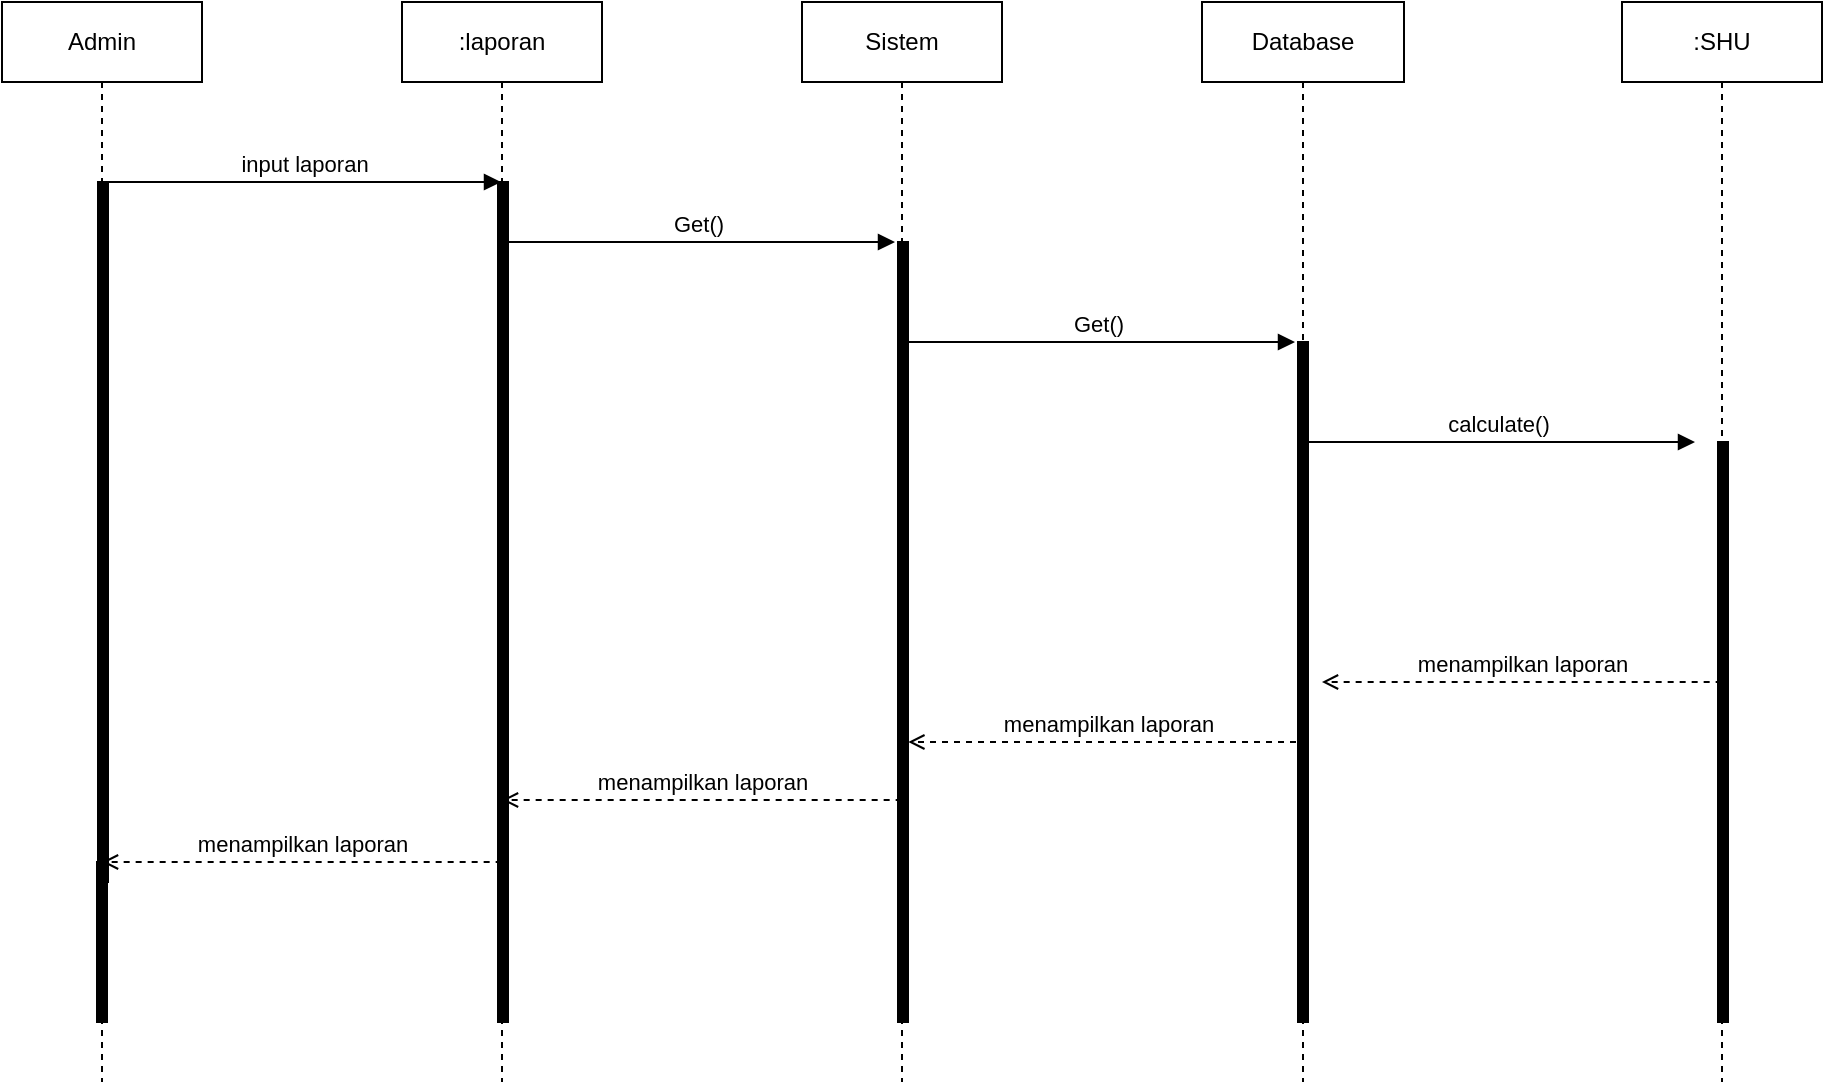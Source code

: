 <mxfile>
    <diagram id="UpeDOt9tmsEQG5I8E9b3" name="Page-1">
        <mxGraphModel dx="1084" dy="850" grid="1" gridSize="10" guides="1" tooltips="1" connect="1" arrows="1" fold="1" page="1" pageScale="1" pageWidth="850" pageHeight="1100" math="0" shadow="0">
            <root>
                <mxCell id="0"/>
                <mxCell id="1" parent="0"/>
                <mxCell id="7" value="Admin" style="shape=umlLifeline;perimeter=lifelinePerimeter;whiteSpace=wrap;html=1;container=1;collapsible=0;recursiveResize=0;outlineConnect=0;" parent="1" vertex="1">
                    <mxGeometry x="150" y="150" width="100" height="540" as="geometry"/>
                </mxCell>
                <mxCell id="9" value="" style="html=1;points=[];perimeter=orthogonalPerimeter;fillColor=strokeColor;" parent="7" vertex="1">
                    <mxGeometry x="48" y="90" width="5" height="350" as="geometry"/>
                </mxCell>
                <mxCell id="47" value="" style="html=1;points=[];perimeter=orthogonalPerimeter;fillColor=strokeColor;" parent="7" vertex="1">
                    <mxGeometry x="47.5" y="430" width="5" height="80" as="geometry"/>
                </mxCell>
                <mxCell id="10" value=":laporan" style="shape=umlLifeline;perimeter=lifelinePerimeter;whiteSpace=wrap;html=1;container=1;collapsible=0;recursiveResize=0;outlineConnect=0;" parent="1" vertex="1">
                    <mxGeometry x="350" y="150" width="100" height="540" as="geometry"/>
                </mxCell>
                <mxCell id="11" value="" style="html=1;points=[];perimeter=orthogonalPerimeter;fillColor=strokeColor;" parent="10" vertex="1">
                    <mxGeometry x="48" y="90" width="5" height="420" as="geometry"/>
                </mxCell>
                <mxCell id="13" value="Sistem" style="shape=umlLifeline;perimeter=lifelinePerimeter;whiteSpace=wrap;html=1;container=1;collapsible=0;recursiveResize=0;outlineConnect=0;" parent="1" vertex="1">
                    <mxGeometry x="550" y="150" width="100" height="540" as="geometry"/>
                </mxCell>
                <mxCell id="14" value="" style="html=1;points=[];perimeter=orthogonalPerimeter;fillColor=strokeColor;" parent="13" vertex="1">
                    <mxGeometry x="48" y="120" width="5" height="390" as="geometry"/>
                </mxCell>
                <mxCell id="18" value="input laporan" style="html=1;verticalAlign=bottom;endArrow=block;" parent="1" target="10" edge="1">
                    <mxGeometry x="-0.005" width="80" relative="1" as="geometry">
                        <mxPoint x="203" y="240" as="sourcePoint"/>
                        <mxPoint x="283" y="240" as="targetPoint"/>
                        <mxPoint as="offset"/>
                    </mxGeometry>
                </mxCell>
                <mxCell id="19" value="Get()" style="html=1;verticalAlign=bottom;endArrow=block;" parent="1" edge="1">
                    <mxGeometry x="-0.003" width="80" relative="1" as="geometry">
                        <mxPoint x="400" y="270" as="sourcePoint"/>
                        <mxPoint x="596.5" y="270" as="targetPoint"/>
                        <mxPoint as="offset"/>
                    </mxGeometry>
                </mxCell>
                <mxCell id="20" value="Database" style="shape=umlLifeline;perimeter=lifelinePerimeter;whiteSpace=wrap;html=1;container=1;collapsible=0;recursiveResize=0;outlineConnect=0;" parent="1" vertex="1">
                    <mxGeometry x="750" y="150" width="101" height="540" as="geometry"/>
                </mxCell>
                <mxCell id="21" value="" style="html=1;points=[];perimeter=orthogonalPerimeter;fillColor=strokeColor;" parent="20" vertex="1">
                    <mxGeometry x="48" y="170" width="5" height="340" as="geometry"/>
                </mxCell>
                <mxCell id="24" value="Get()" style="html=1;verticalAlign=bottom;endArrow=block;" parent="20" edge="1">
                    <mxGeometry x="-0.005" width="80" relative="1" as="geometry">
                        <mxPoint x="-150" y="170" as="sourcePoint"/>
                        <mxPoint x="46.5" y="170" as="targetPoint"/>
                        <mxPoint as="offset"/>
                    </mxGeometry>
                </mxCell>
                <mxCell id="42" value="menampilkan laporan" style="html=1;verticalAlign=bottom;labelBackgroundColor=none;endArrow=open;endFill=0;dashed=1;" parent="20" edge="1">
                    <mxGeometry width="160" relative="1" as="geometry">
                        <mxPoint x="53.0" y="370.0" as="sourcePoint"/>
                        <mxPoint x="-146.833" y="370.0" as="targetPoint"/>
                    </mxGeometry>
                </mxCell>
                <mxCell id="27" value=":SHU" style="shape=umlLifeline;perimeter=lifelinePerimeter;whiteSpace=wrap;html=1;container=1;collapsible=0;recursiveResize=0;outlineConnect=0;" parent="1" vertex="1">
                    <mxGeometry x="960" y="150" width="100" height="540" as="geometry"/>
                </mxCell>
                <mxCell id="28" value="" style="html=1;points=[];perimeter=orthogonalPerimeter;fillColor=strokeColor;" parent="27" vertex="1">
                    <mxGeometry x="48" y="220" width="5" height="290" as="geometry"/>
                </mxCell>
                <mxCell id="37" value="calculate()" style="html=1;verticalAlign=bottom;endArrow=block;" parent="27" edge="1">
                    <mxGeometry x="-0.003" width="80" relative="1" as="geometry">
                        <mxPoint x="-160" y="220" as="sourcePoint"/>
                        <mxPoint x="36.5" y="220" as="targetPoint"/>
                        <mxPoint as="offset"/>
                    </mxGeometry>
                </mxCell>
                <mxCell id="41" value="menampilkan laporan" style="html=1;verticalAlign=bottom;labelBackgroundColor=none;endArrow=open;endFill=0;dashed=1;" parent="1" edge="1">
                    <mxGeometry width="160" relative="1" as="geometry">
                        <mxPoint x="1009.83" y="490.0" as="sourcePoint"/>
                        <mxPoint x="809.997" y="490.0" as="targetPoint"/>
                    </mxGeometry>
                </mxCell>
                <mxCell id="43" value="menampilkan laporan" style="html=1;verticalAlign=bottom;labelBackgroundColor=none;endArrow=open;endFill=0;dashed=1;" parent="1" edge="1">
                    <mxGeometry width="160" relative="1" as="geometry">
                        <mxPoint x="599.83" y="549.0" as="sourcePoint"/>
                        <mxPoint x="399.997" y="549.0" as="targetPoint"/>
                    </mxGeometry>
                </mxCell>
                <mxCell id="44" value="menampilkan laporan" style="html=1;verticalAlign=bottom;labelBackgroundColor=none;endArrow=open;endFill=0;dashed=1;" parent="1" edge="1">
                    <mxGeometry width="160" relative="1" as="geometry">
                        <mxPoint x="399.83" y="580.0" as="sourcePoint"/>
                        <mxPoint x="199.997" y="580.0" as="targetPoint"/>
                    </mxGeometry>
                </mxCell>
            </root>
        </mxGraphModel>
    </diagram>
</mxfile>